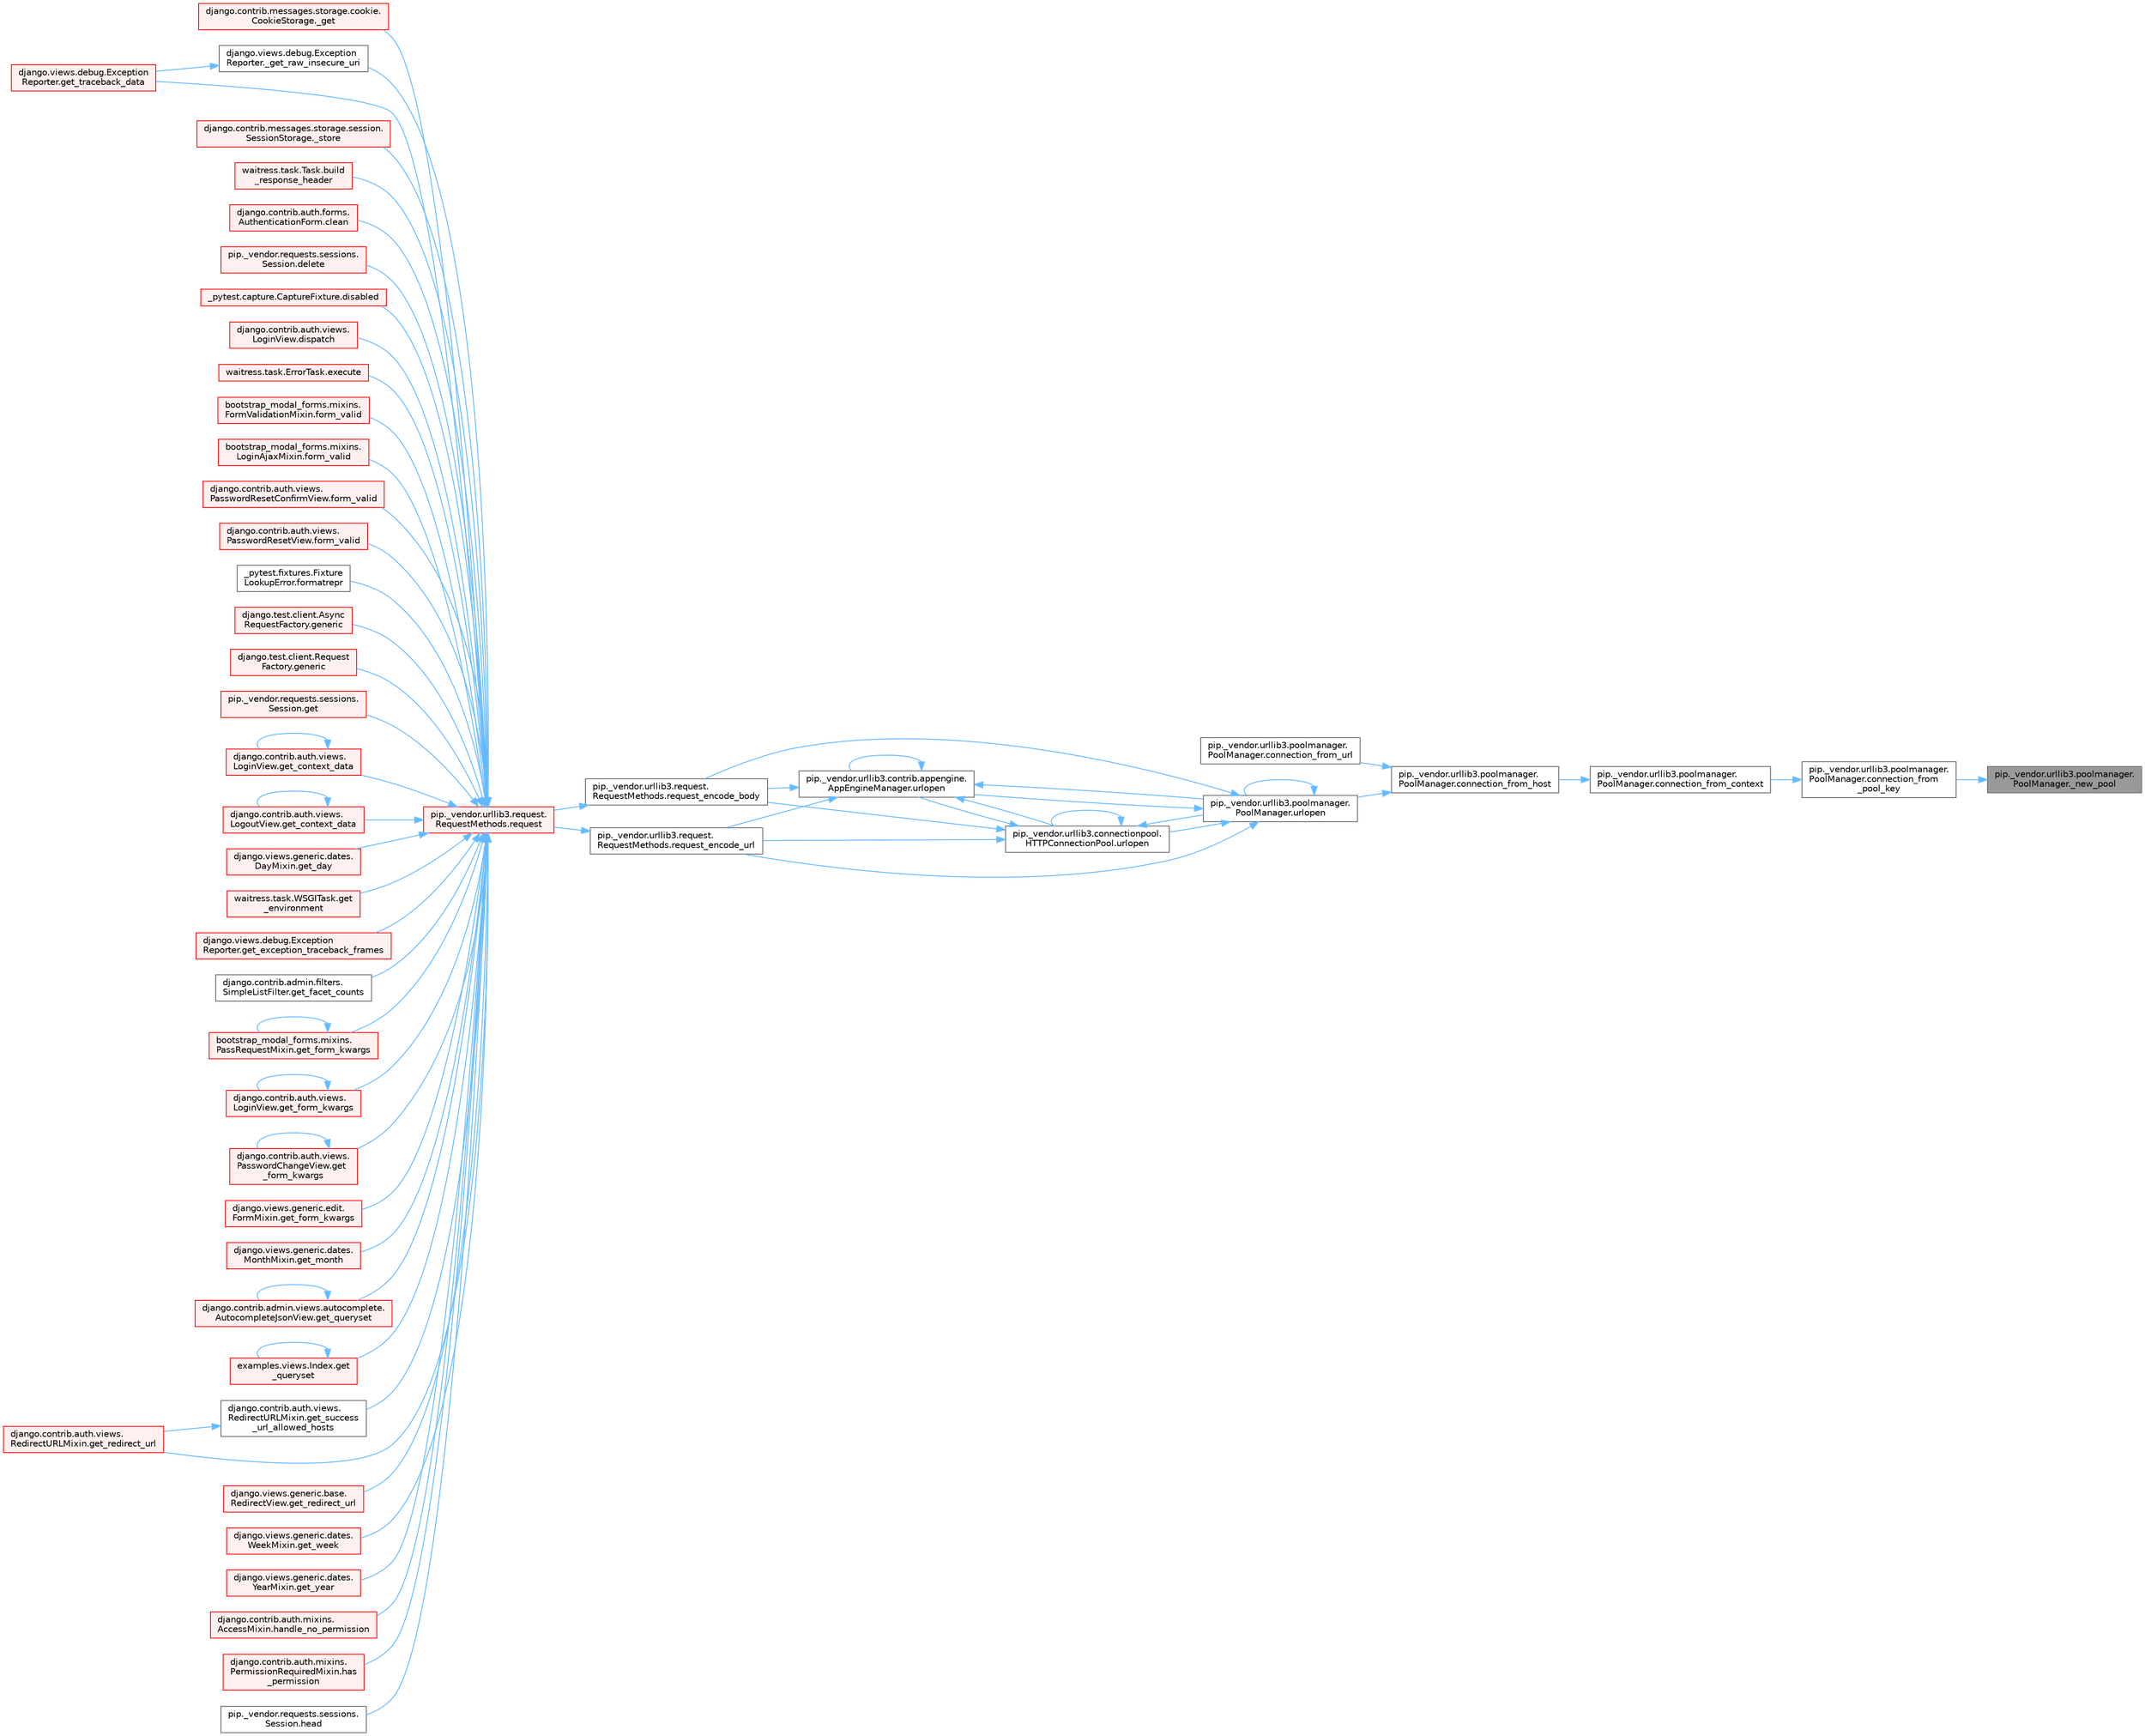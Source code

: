 digraph "pip._vendor.urllib3.poolmanager.PoolManager._new_pool"
{
 // LATEX_PDF_SIZE
  bgcolor="transparent";
  edge [fontname=Helvetica,fontsize=10,labelfontname=Helvetica,labelfontsize=10];
  node [fontname=Helvetica,fontsize=10,shape=box,height=0.2,width=0.4];
  rankdir="RL";
  Node1 [id="Node000001",label="pip._vendor.urllib3.poolmanager.\lPoolManager._new_pool",height=0.2,width=0.4,color="gray40", fillcolor="grey60", style="filled", fontcolor="black",tooltip=" "];
  Node1 -> Node2 [id="edge1_Node000001_Node000002",dir="back",color="steelblue1",style="solid",tooltip=" "];
  Node2 [id="Node000002",label="pip._vendor.urllib3.poolmanager.\lPoolManager.connection_from\l_pool_key",height=0.2,width=0.4,color="grey40", fillcolor="white", style="filled",URL="$classpip_1_1__vendor_1_1urllib3_1_1poolmanager_1_1_pool_manager.html#afc1b19f845683948cb4324b744d49298",tooltip=" "];
  Node2 -> Node3 [id="edge2_Node000002_Node000003",dir="back",color="steelblue1",style="solid",tooltip=" "];
  Node3 [id="Node000003",label="pip._vendor.urllib3.poolmanager.\lPoolManager.connection_from_context",height=0.2,width=0.4,color="grey40", fillcolor="white", style="filled",URL="$classpip_1_1__vendor_1_1urllib3_1_1poolmanager_1_1_pool_manager.html#a0867c18bd99d5db5f039d8b45dd1a596",tooltip=" "];
  Node3 -> Node4 [id="edge3_Node000003_Node000004",dir="back",color="steelblue1",style="solid",tooltip=" "];
  Node4 [id="Node000004",label="pip._vendor.urllib3.poolmanager.\lPoolManager.connection_from_host",height=0.2,width=0.4,color="grey40", fillcolor="white", style="filled",URL="$classpip_1_1__vendor_1_1urllib3_1_1poolmanager_1_1_pool_manager.html#ab2fa6f4f4a450c2791c71c89e9d78612",tooltip=" "];
  Node4 -> Node5 [id="edge4_Node000004_Node000005",dir="back",color="steelblue1",style="solid",tooltip=" "];
  Node5 [id="Node000005",label="pip._vendor.urllib3.poolmanager.\lPoolManager.connection_from_url",height=0.2,width=0.4,color="grey40", fillcolor="white", style="filled",URL="$classpip_1_1__vendor_1_1urllib3_1_1poolmanager_1_1_pool_manager.html#ad25250cbe41a70cdbf77e5746d849443",tooltip=" "];
  Node4 -> Node6 [id="edge5_Node000004_Node000006",dir="back",color="steelblue1",style="solid",tooltip=" "];
  Node6 [id="Node000006",label="pip._vendor.urllib3.poolmanager.\lPoolManager.urlopen",height=0.2,width=0.4,color="grey40", fillcolor="white", style="filled",URL="$classpip_1_1__vendor_1_1urllib3_1_1poolmanager_1_1_pool_manager.html#aef459d925edd0cadb3345527e8a35775",tooltip=" "];
  Node6 -> Node7 [id="edge6_Node000006_Node000007",dir="back",color="steelblue1",style="solid",tooltip=" "];
  Node7 [id="Node000007",label="pip._vendor.urllib3.request.\lRequestMethods.request_encode_body",height=0.2,width=0.4,color="grey40", fillcolor="white", style="filled",URL="$classpip_1_1__vendor_1_1urllib3_1_1request_1_1_request_methods.html#a2c8e6a574936ea1059cda06ae71793fc",tooltip=" "];
  Node7 -> Node8 [id="edge7_Node000007_Node000008",dir="back",color="steelblue1",style="solid",tooltip=" "];
  Node8 [id="Node000008",label="pip._vendor.urllib3.request.\lRequestMethods.request",height=0.2,width=0.4,color="red", fillcolor="#FFF0F0", style="filled",URL="$classpip_1_1__vendor_1_1urllib3_1_1request_1_1_request_methods.html#a73541f2f0edc7df7413b043e33c69e7f",tooltip=" "];
  Node8 -> Node9 [id="edge8_Node000008_Node000009",dir="back",color="steelblue1",style="solid",tooltip=" "];
  Node9 [id="Node000009",label="django.contrib.messages.storage.cookie.\lCookieStorage._get",height=0.2,width=0.4,color="red", fillcolor="#FFF0F0", style="filled",URL="$classdjango_1_1contrib_1_1messages_1_1storage_1_1cookie_1_1_cookie_storage.html#a39d084f6072109675c9ef06c047174e8",tooltip=" "];
  Node8 -> Node104 [id="edge9_Node000008_Node000104",dir="back",color="steelblue1",style="solid",tooltip=" "];
  Node104 [id="Node000104",label="django.views.debug.Exception\lReporter._get_raw_insecure_uri",height=0.2,width=0.4,color="grey40", fillcolor="white", style="filled",URL="$classdjango_1_1views_1_1debug_1_1_exception_reporter.html#a7a7120cc6b92c3e1a0b855e351c30f42",tooltip=" "];
  Node104 -> Node105 [id="edge10_Node000104_Node000105",dir="back",color="steelblue1",style="solid",tooltip=" "];
  Node105 [id="Node000105",label="django.views.debug.Exception\lReporter.get_traceback_data",height=0.2,width=0.4,color="red", fillcolor="#FFF0F0", style="filled",URL="$classdjango_1_1views_1_1debug_1_1_exception_reporter.html#ada9d00ba4c901b186db405e92ebbc211",tooltip=" "];
  Node8 -> Node108 [id="edge11_Node000008_Node000108",dir="back",color="steelblue1",style="solid",tooltip=" "];
  Node108 [id="Node000108",label="django.contrib.messages.storage.session.\lSessionStorage._store",height=0.2,width=0.4,color="red", fillcolor="#FFF0F0", style="filled",URL="$classdjango_1_1contrib_1_1messages_1_1storage_1_1session_1_1_session_storage.html#a371ed03facbc7ae28602ede4c99950d0",tooltip=" "];
  Node8 -> Node600 [id="edge12_Node000008_Node000600",dir="back",color="steelblue1",style="solid",tooltip=" "];
  Node600 [id="Node000600",label="waitress.task.Task.build\l_response_header",height=0.2,width=0.4,color="red", fillcolor="#FFF0F0", style="filled",URL="$classwaitress_1_1task_1_1_task.html#a4f20433be6bea4c797bfeb62408b997e",tooltip=" "];
  Node8 -> Node613 [id="edge13_Node000008_Node000613",dir="back",color="steelblue1",style="solid",tooltip=" "];
  Node613 [id="Node000613",label="django.contrib.auth.forms.\lAuthenticationForm.clean",height=0.2,width=0.4,color="red", fillcolor="#FFF0F0", style="filled",URL="$classdjango_1_1contrib_1_1auth_1_1forms_1_1_authentication_form.html#a92d28be6696caa8d1b7068eefe81793a",tooltip=" "];
  Node8 -> Node2896 [id="edge14_Node000008_Node002896",dir="back",color="steelblue1",style="solid",tooltip=" "];
  Node2896 [id="Node002896",label="pip._vendor.requests.sessions.\lSession.delete",height=0.2,width=0.4,color="red", fillcolor="#FFF0F0", style="filled",URL="$classpip_1_1__vendor_1_1requests_1_1sessions_1_1_session.html#abb6cd6b39dde48648dc875227e2e258e",tooltip=" "];
  Node8 -> Node2897 [id="edge15_Node000008_Node002897",dir="back",color="steelblue1",style="solid",tooltip=" "];
  Node2897 [id="Node002897",label="_pytest.capture.CaptureFixture.disabled",height=0.2,width=0.4,color="red", fillcolor="#FFF0F0", style="filled",URL="$class__pytest_1_1capture_1_1_capture_fixture.html#a3dda4f7495bd8fb93f4bd7dad2855d7f",tooltip=" "];
  Node8 -> Node2254 [id="edge16_Node000008_Node002254",dir="back",color="steelblue1",style="solid",tooltip=" "];
  Node2254 [id="Node002254",label="django.contrib.auth.views.\lLoginView.dispatch",height=0.2,width=0.4,color="red", fillcolor="#FFF0F0", style="filled",URL="$classdjango_1_1contrib_1_1auth_1_1views_1_1_login_view.html#a69a0b11a6598453586c755b32dfc02c3",tooltip=" "];
  Node8 -> Node2902 [id="edge17_Node000008_Node002902",dir="back",color="steelblue1",style="solid",tooltip=" "];
  Node2902 [id="Node002902",label="waitress.task.ErrorTask.execute",height=0.2,width=0.4,color="red", fillcolor="#FFF0F0", style="filled",URL="$classwaitress_1_1task_1_1_error_task.html#ad5c6d14c13ba3d33e82b1b138e634bb0",tooltip=" "];
  Node8 -> Node2903 [id="edge18_Node000008_Node002903",dir="back",color="steelblue1",style="solid",tooltip=" "];
  Node2903 [id="Node002903",label="bootstrap_modal_forms.mixins.\lFormValidationMixin.form_valid",height=0.2,width=0.4,color="red", fillcolor="#FFF0F0", style="filled",URL="$classbootstrap__modal__forms_1_1mixins_1_1_form_validation_mixin.html#a415bfd631a922d1368281b015e04ba4c",tooltip=" "];
  Node8 -> Node2904 [id="edge19_Node000008_Node002904",dir="back",color="steelblue1",style="solid",tooltip=" "];
  Node2904 [id="Node002904",label="bootstrap_modal_forms.mixins.\lLoginAjaxMixin.form_valid",height=0.2,width=0.4,color="red", fillcolor="#FFF0F0", style="filled",URL="$classbootstrap__modal__forms_1_1mixins_1_1_login_ajax_mixin.html#a1cba170b69b7fd25ca43d399c808725e",tooltip=" "];
  Node8 -> Node2905 [id="edge20_Node000008_Node002905",dir="back",color="steelblue1",style="solid",tooltip=" "];
  Node2905 [id="Node002905",label="django.contrib.auth.views.\lPasswordResetConfirmView.form_valid",height=0.2,width=0.4,color="red", fillcolor="#FFF0F0", style="filled",URL="$classdjango_1_1contrib_1_1auth_1_1views_1_1_password_reset_confirm_view.html#a6da228b477be1871236a83c005301b3c",tooltip=" "];
  Node8 -> Node2906 [id="edge21_Node000008_Node002906",dir="back",color="steelblue1",style="solid",tooltip=" "];
  Node2906 [id="Node002906",label="django.contrib.auth.views.\lPasswordResetView.form_valid",height=0.2,width=0.4,color="red", fillcolor="#FFF0F0", style="filled",URL="$classdjango_1_1contrib_1_1auth_1_1views_1_1_password_reset_view.html#a1beeb7e6b51b528c0c10b3a74c0d51e3",tooltip=" "];
  Node8 -> Node2907 [id="edge22_Node000008_Node002907",dir="back",color="steelblue1",style="solid",tooltip=" "];
  Node2907 [id="Node002907",label="_pytest.fixtures.Fixture\lLookupError.formatrepr",height=0.2,width=0.4,color="grey40", fillcolor="white", style="filled",URL="$class__pytest_1_1fixtures_1_1_fixture_lookup_error.html#a22b5af6283420cffbeff550a445d243a",tooltip=" "];
  Node8 -> Node2908 [id="edge23_Node000008_Node002908",dir="back",color="steelblue1",style="solid",tooltip=" "];
  Node2908 [id="Node002908",label="django.test.client.Async\lRequestFactory.generic",height=0.2,width=0.4,color="red", fillcolor="#FFF0F0", style="filled",URL="$classdjango_1_1test_1_1client_1_1_async_request_factory.html#a470d6888694e77c09bd7d8bf6d588233",tooltip=" "];
  Node8 -> Node2921 [id="edge24_Node000008_Node002921",dir="back",color="steelblue1",style="solid",tooltip=" "];
  Node2921 [id="Node002921",label="django.test.client.Request\lFactory.generic",height=0.2,width=0.4,color="red", fillcolor="#FFF0F0", style="filled",URL="$classdjango_1_1test_1_1client_1_1_request_factory.html#a24740fe264de91d8c4c1205c9172206d",tooltip=" "];
  Node8 -> Node2922 [id="edge25_Node000008_Node002922",dir="back",color="steelblue1",style="solid",tooltip=" "];
  Node2922 [id="Node002922",label="pip._vendor.requests.sessions.\lSession.get",height=0.2,width=0.4,color="red", fillcolor="#FFF0F0", style="filled",URL="$classpip_1_1__vendor_1_1requests_1_1sessions_1_1_session.html#ad86dcc9de47cd87bf70ecf0f2c537e53",tooltip=" "];
  Node8 -> Node2923 [id="edge26_Node000008_Node002923",dir="back",color="steelblue1",style="solid",tooltip=" "];
  Node2923 [id="Node002923",label="django.contrib.auth.views.\lLoginView.get_context_data",height=0.2,width=0.4,color="red", fillcolor="#FFF0F0", style="filled",URL="$classdjango_1_1contrib_1_1auth_1_1views_1_1_login_view.html#a5acd74035066c40850101f1d9643e328",tooltip=" "];
  Node2923 -> Node2923 [id="edge27_Node002923_Node002923",dir="back",color="steelblue1",style="solid",tooltip=" "];
  Node8 -> Node2924 [id="edge28_Node000008_Node002924",dir="back",color="steelblue1",style="solid",tooltip=" "];
  Node2924 [id="Node002924",label="django.contrib.auth.views.\lLogoutView.get_context_data",height=0.2,width=0.4,color="red", fillcolor="#FFF0F0", style="filled",URL="$classdjango_1_1contrib_1_1auth_1_1views_1_1_logout_view.html#afab0ac15cb452acb486a3f7b9747e43b",tooltip=" "];
  Node2924 -> Node2924 [id="edge29_Node002924_Node002924",dir="back",color="steelblue1",style="solid",tooltip=" "];
  Node8 -> Node2925 [id="edge30_Node000008_Node002925",dir="back",color="steelblue1",style="solid",tooltip=" "];
  Node2925 [id="Node002925",label="django.views.generic.dates.\lDayMixin.get_day",height=0.2,width=0.4,color="red", fillcolor="#FFF0F0", style="filled",URL="$classdjango_1_1views_1_1generic_1_1dates_1_1_day_mixin.html#a410db285b705518118df478a63fc572a",tooltip=" "];
  Node8 -> Node2926 [id="edge31_Node000008_Node002926",dir="back",color="steelblue1",style="solid",tooltip=" "];
  Node2926 [id="Node002926",label="waitress.task.WSGITask.get\l_environment",height=0.2,width=0.4,color="red", fillcolor="#FFF0F0", style="filled",URL="$classwaitress_1_1task_1_1_w_s_g_i_task.html#a9a1b4b87c8f7bee8209018ee7c743c26",tooltip=" "];
  Node8 -> Node2635 [id="edge32_Node000008_Node002635",dir="back",color="steelblue1",style="solid",tooltip=" "];
  Node2635 [id="Node002635",label="django.views.debug.Exception\lReporter.get_exception_traceback_frames",height=0.2,width=0.4,color="red", fillcolor="#FFF0F0", style="filled",URL="$classdjango_1_1views_1_1debug_1_1_exception_reporter.html#a326b08b3941038a5504f8e0a846bae68",tooltip=" "];
  Node8 -> Node2928 [id="edge33_Node000008_Node002928",dir="back",color="steelblue1",style="solid",tooltip=" "];
  Node2928 [id="Node002928",label="django.contrib.admin.filters.\lSimpleListFilter.get_facet_counts",height=0.2,width=0.4,color="grey40", fillcolor="white", style="filled",URL="$classdjango_1_1contrib_1_1admin_1_1filters_1_1_simple_list_filter.html#a97fd984f5668670f0887f81c30f9fda7",tooltip=" "];
  Node8 -> Node2929 [id="edge34_Node000008_Node002929",dir="back",color="steelblue1",style="solid",tooltip=" "];
  Node2929 [id="Node002929",label="bootstrap_modal_forms.mixins.\lPassRequestMixin.get_form_kwargs",height=0.2,width=0.4,color="red", fillcolor="#FFF0F0", style="filled",URL="$classbootstrap__modal__forms_1_1mixins_1_1_pass_request_mixin.html#ad4ae849823f332bb1016a8508cb34ee3",tooltip=" "];
  Node2929 -> Node2929 [id="edge35_Node002929_Node002929",dir="back",color="steelblue1",style="solid",tooltip=" "];
  Node8 -> Node2930 [id="edge36_Node000008_Node002930",dir="back",color="steelblue1",style="solid",tooltip=" "];
  Node2930 [id="Node002930",label="django.contrib.auth.views.\lLoginView.get_form_kwargs",height=0.2,width=0.4,color="red", fillcolor="#FFF0F0", style="filled",URL="$classdjango_1_1contrib_1_1auth_1_1views_1_1_login_view.html#a2eba98b8c16c8a98348679ea2c921d25",tooltip=" "];
  Node2930 -> Node2930 [id="edge37_Node002930_Node002930",dir="back",color="steelblue1",style="solid",tooltip=" "];
  Node8 -> Node2931 [id="edge38_Node000008_Node002931",dir="back",color="steelblue1",style="solid",tooltip=" "];
  Node2931 [id="Node002931",label="django.contrib.auth.views.\lPasswordChangeView.get\l_form_kwargs",height=0.2,width=0.4,color="red", fillcolor="#FFF0F0", style="filled",URL="$classdjango_1_1contrib_1_1auth_1_1views_1_1_password_change_view.html#a553cf3e37e5a2c05db774e580cbcc038",tooltip=" "];
  Node2931 -> Node2931 [id="edge39_Node002931_Node002931",dir="back",color="steelblue1",style="solid",tooltip=" "];
  Node8 -> Node1905 [id="edge40_Node000008_Node001905",dir="back",color="steelblue1",style="solid",tooltip=" "];
  Node1905 [id="Node001905",label="django.views.generic.edit.\lFormMixin.get_form_kwargs",height=0.2,width=0.4,color="red", fillcolor="#FFF0F0", style="filled",URL="$classdjango_1_1views_1_1generic_1_1edit_1_1_form_mixin.html#a7e8c141b6c4efa8727e7f06322969249",tooltip=" "];
  Node8 -> Node2932 [id="edge41_Node000008_Node002932",dir="back",color="steelblue1",style="solid",tooltip=" "];
  Node2932 [id="Node002932",label="django.views.generic.dates.\lMonthMixin.get_month",height=0.2,width=0.4,color="red", fillcolor="#FFF0F0", style="filled",URL="$classdjango_1_1views_1_1generic_1_1dates_1_1_month_mixin.html#add54a3d80358c6e643ac264d97d4f2a7",tooltip=" "];
  Node8 -> Node2933 [id="edge42_Node000008_Node002933",dir="back",color="steelblue1",style="solid",tooltip=" "];
  Node2933 [id="Node002933",label="django.contrib.admin.views.autocomplete.\lAutocompleteJsonView.get_queryset",height=0.2,width=0.4,color="red", fillcolor="#FFF0F0", style="filled",URL="$classdjango_1_1contrib_1_1admin_1_1views_1_1autocomplete_1_1_autocomplete_json_view.html#a6eb5abbd3b2e8b252a4ce9ca2680f3d3",tooltip=" "];
  Node2933 -> Node2933 [id="edge43_Node002933_Node002933",dir="back",color="steelblue1",style="solid",tooltip=" "];
  Node8 -> Node2934 [id="edge44_Node000008_Node002934",dir="back",color="steelblue1",style="solid",tooltip=" "];
  Node2934 [id="Node002934",label="examples.views.Index.get\l_queryset",height=0.2,width=0.4,color="red", fillcolor="#FFF0F0", style="filled",URL="$classexamples_1_1views_1_1_index.html#a288026bb9059b37dca786922296dfcd3",tooltip=" "];
  Node2934 -> Node2934 [id="edge45_Node002934_Node002934",dir="back",color="steelblue1",style="solid",tooltip=" "];
  Node8 -> Node2935 [id="edge46_Node000008_Node002935",dir="back",color="steelblue1",style="solid",tooltip=" "];
  Node2935 [id="Node002935",label="django.contrib.auth.views.\lRedirectURLMixin.get_redirect_url",height=0.2,width=0.4,color="red", fillcolor="#FFF0F0", style="filled",URL="$classdjango_1_1contrib_1_1auth_1_1views_1_1_redirect_u_r_l_mixin.html#a5598a164f9f21e7329630fad5e5c4c77",tooltip=" "];
  Node8 -> Node2251 [id="edge47_Node000008_Node002251",dir="back",color="steelblue1",style="solid",tooltip=" "];
  Node2251 [id="Node002251",label="django.views.generic.base.\lRedirectView.get_redirect_url",height=0.2,width=0.4,color="red", fillcolor="#FFF0F0", style="filled",URL="$classdjango_1_1views_1_1generic_1_1base_1_1_redirect_view.html#a04d6cdb2db124920ca88c0c2bed8b1af",tooltip=" "];
  Node8 -> Node2936 [id="edge48_Node000008_Node002936",dir="back",color="steelblue1",style="solid",tooltip=" "];
  Node2936 [id="Node002936",label="django.contrib.auth.views.\lRedirectURLMixin.get_success\l_url_allowed_hosts",height=0.2,width=0.4,color="grey40", fillcolor="white", style="filled",URL="$classdjango_1_1contrib_1_1auth_1_1views_1_1_redirect_u_r_l_mixin.html#a21199247491f0bae617b1efead90ee9b",tooltip=" "];
  Node2936 -> Node2935 [id="edge49_Node002936_Node002935",dir="back",color="steelblue1",style="solid",tooltip=" "];
  Node8 -> Node105 [id="edge50_Node000008_Node000105",dir="back",color="steelblue1",style="solid",tooltip=" "];
  Node8 -> Node2937 [id="edge51_Node000008_Node002937",dir="back",color="steelblue1",style="solid",tooltip=" "];
  Node2937 [id="Node002937",label="django.views.generic.dates.\lWeekMixin.get_week",height=0.2,width=0.4,color="red", fillcolor="#FFF0F0", style="filled",URL="$classdjango_1_1views_1_1generic_1_1dates_1_1_week_mixin.html#a39c8ca71985d8468df01d5dc0ee07750",tooltip=" "];
  Node8 -> Node2938 [id="edge52_Node000008_Node002938",dir="back",color="steelblue1",style="solid",tooltip=" "];
  Node2938 [id="Node002938",label="django.views.generic.dates.\lYearMixin.get_year",height=0.2,width=0.4,color="red", fillcolor="#FFF0F0", style="filled",URL="$classdjango_1_1views_1_1generic_1_1dates_1_1_year_mixin.html#a6e2e940e9853d71a94d5a41b71262ca3",tooltip=" "];
  Node8 -> Node2939 [id="edge53_Node000008_Node002939",dir="back",color="steelblue1",style="solid",tooltip=" "];
  Node2939 [id="Node002939",label="django.contrib.auth.mixins.\lAccessMixin.handle_no_permission",height=0.2,width=0.4,color="red", fillcolor="#FFF0F0", style="filled",URL="$classdjango_1_1contrib_1_1auth_1_1mixins_1_1_access_mixin.html#a3055bb05f7686a8b459fdf6d6b2866b0",tooltip=" "];
  Node8 -> Node2943 [id="edge54_Node000008_Node002943",dir="back",color="steelblue1",style="solid",tooltip=" "];
  Node2943 [id="Node002943",label="django.contrib.auth.mixins.\lPermissionRequiredMixin.has\l_permission",height=0.2,width=0.4,color="red", fillcolor="#FFF0F0", style="filled",URL="$classdjango_1_1contrib_1_1auth_1_1mixins_1_1_permission_required_mixin.html#a4401069defabdb52bb5308d170858633",tooltip=" "];
  Node8 -> Node2944 [id="edge55_Node000008_Node002944",dir="back",color="steelblue1",style="solid",tooltip=" "];
  Node2944 [id="Node002944",label="pip._vendor.requests.sessions.\lSession.head",height=0.2,width=0.4,color="grey40", fillcolor="white", style="filled",URL="$classpip_1_1__vendor_1_1requests_1_1sessions_1_1_session.html#a1629a21f81669fcbc725554975ecd2c7",tooltip=" "];
  Node6 -> Node3186 [id="edge56_Node000006_Node003186",dir="back",color="steelblue1",style="solid",tooltip=" "];
  Node3186 [id="Node003186",label="pip._vendor.urllib3.request.\lRequestMethods.request_encode_url",height=0.2,width=0.4,color="grey40", fillcolor="white", style="filled",URL="$classpip_1_1__vendor_1_1urllib3_1_1request_1_1_request_methods.html#a364d38202ff4ab728e7bad368e74a431",tooltip=" "];
  Node3186 -> Node8 [id="edge57_Node003186_Node000008",dir="back",color="steelblue1",style="solid",tooltip=" "];
  Node6 -> Node3187 [id="edge58_Node000006_Node003187",dir="back",color="steelblue1",style="solid",tooltip=" "];
  Node3187 [id="Node003187",label="pip._vendor.urllib3.connectionpool.\lHTTPConnectionPool.urlopen",height=0.2,width=0.4,color="grey40", fillcolor="white", style="filled",URL="$classpip_1_1__vendor_1_1urllib3_1_1connectionpool_1_1_h_t_t_p_connection_pool.html#ae35894f81da52ce45fa069cb5e1623c6",tooltip=" "];
  Node3187 -> Node7 [id="edge59_Node003187_Node000007",dir="back",color="steelblue1",style="solid",tooltip=" "];
  Node3187 -> Node3186 [id="edge60_Node003187_Node003186",dir="back",color="steelblue1",style="solid",tooltip=" "];
  Node3187 -> Node3187 [id="edge61_Node003187_Node003187",dir="back",color="steelblue1",style="solid",tooltip=" "];
  Node3187 -> Node3188 [id="edge62_Node003187_Node003188",dir="back",color="steelblue1",style="solid",tooltip=" "];
  Node3188 [id="Node003188",label="pip._vendor.urllib3.contrib.appengine.\lAppEngineManager.urlopen",height=0.2,width=0.4,color="grey40", fillcolor="white", style="filled",URL="$classpip_1_1__vendor_1_1urllib3_1_1contrib_1_1appengine_1_1_app_engine_manager.html#a7b6f1d3b2aba947ba6c46d2bbe129d3a",tooltip=" "];
  Node3188 -> Node7 [id="edge63_Node003188_Node000007",dir="back",color="steelblue1",style="solid",tooltip=" "];
  Node3188 -> Node3186 [id="edge64_Node003188_Node003186",dir="back",color="steelblue1",style="solid",tooltip=" "];
  Node3188 -> Node3187 [id="edge65_Node003188_Node003187",dir="back",color="steelblue1",style="solid",tooltip=" "];
  Node3188 -> Node3188 [id="edge66_Node003188_Node003188",dir="back",color="steelblue1",style="solid",tooltip=" "];
  Node3188 -> Node6 [id="edge67_Node003188_Node000006",dir="back",color="steelblue1",style="solid",tooltip=" "];
  Node3187 -> Node6 [id="edge68_Node003187_Node000006",dir="back",color="steelblue1",style="solid",tooltip=" "];
  Node6 -> Node3188 [id="edge69_Node000006_Node003188",dir="back",color="steelblue1",style="solid",tooltip=" "];
  Node6 -> Node6 [id="edge70_Node000006_Node000006",dir="back",color="steelblue1",style="solid",tooltip=" "];
}
